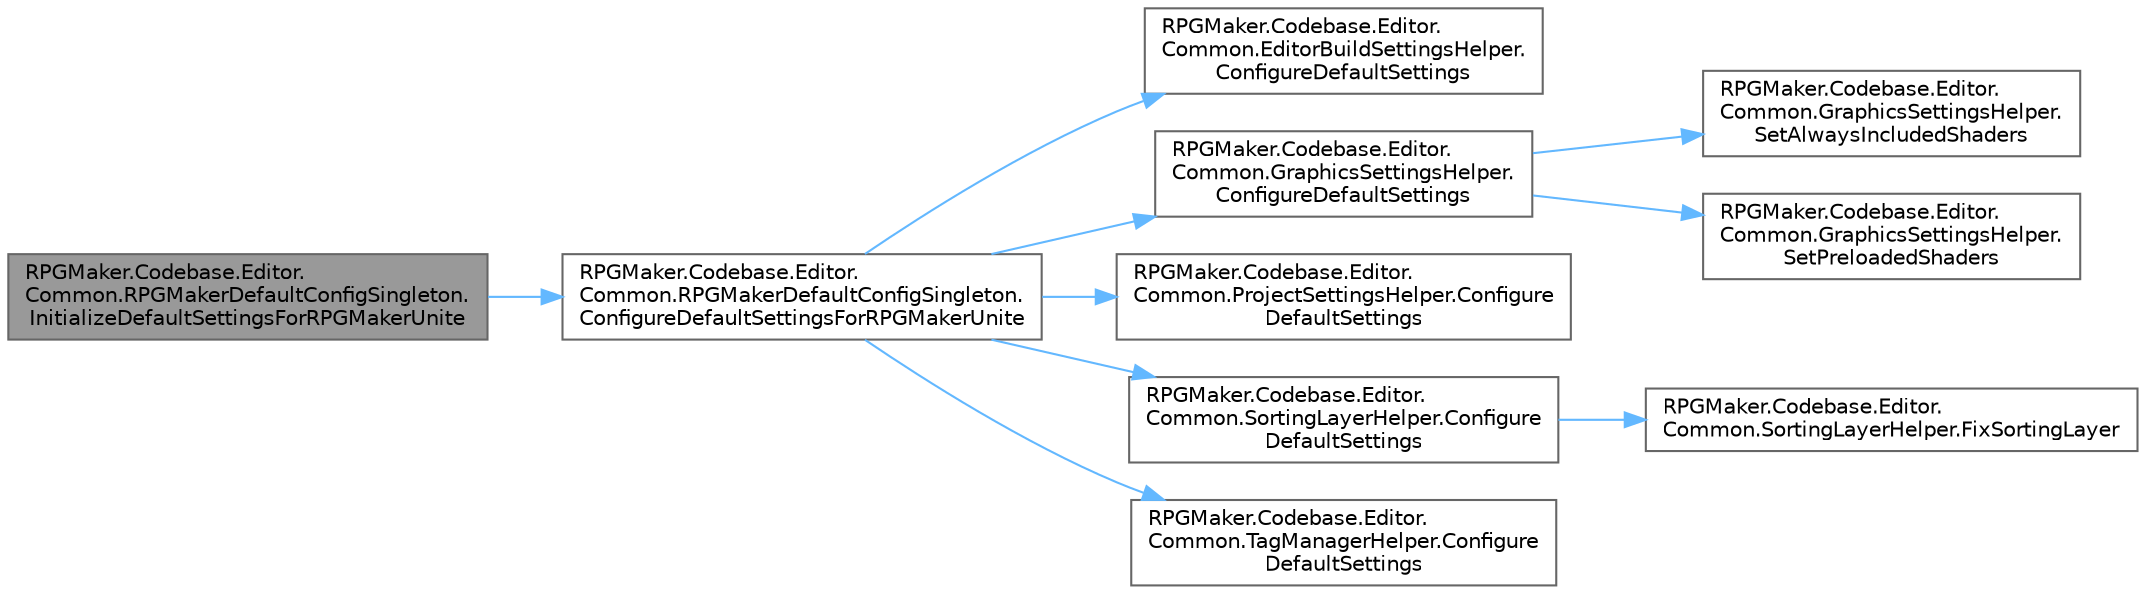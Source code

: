 digraph "RPGMaker.Codebase.Editor.Common.RPGMakerDefaultConfigSingleton.InitializeDefaultSettingsForRPGMakerUnite"
{
 // LATEX_PDF_SIZE
  bgcolor="transparent";
  edge [fontname=Helvetica,fontsize=10,labelfontname=Helvetica,labelfontsize=10];
  node [fontname=Helvetica,fontsize=10,shape=box,height=0.2,width=0.4];
  rankdir="LR";
  Node1 [id="Node000001",label="RPGMaker.Codebase.Editor.\lCommon.RPGMakerDefaultConfigSingleton.\lInitializeDefaultSettingsForRPGMakerUnite",height=0.2,width=0.4,color="gray40", fillcolor="grey60", style="filled", fontcolor="black",tooltip="😁 ＲＰＧメーカー・ユナイトのための既定設定の初期化"];
  Node1 -> Node2 [id="edge1_Node000001_Node000002",color="steelblue1",style="solid",tooltip=" "];
  Node2 [id="Node000002",label="RPGMaker.Codebase.Editor.\lCommon.RPGMakerDefaultConfigSingleton.\lConfigureDefaultSettingsForRPGMakerUnite",height=0.2,width=0.4,color="grey40", fillcolor="white", style="filled",URL="$d0/de0/class_r_p_g_maker_1_1_codebase_1_1_editor_1_1_common_1_1_r_p_g_maker_default_config_singleton.html#a666846063103e4b9fec68779f295a650",tooltip="😁 ＲＰＧメーカー・ユナイトのための既定設定設定"];
  Node2 -> Node3 [id="edge2_Node000002_Node000003",color="steelblue1",style="solid",tooltip=" "];
  Node3 [id="Node000003",label="RPGMaker.Codebase.Editor.\lCommon.EditorBuildSettingsHelper.\lConfigureDefaultSettings",height=0.2,width=0.4,color="grey40", fillcolor="white", style="filled",URL="$d0/d27/class_r_p_g_maker_1_1_codebase_1_1_editor_1_1_common_1_1_editor_build_settings_helper.html#a25987f4b02dc4b8983ae6521fcd00bdd",tooltip="😁 設定デフォルト設定"];
  Node2 -> Node4 [id="edge3_Node000002_Node000004",color="steelblue1",style="solid",tooltip=" "];
  Node4 [id="Node000004",label="RPGMaker.Codebase.Editor.\lCommon.GraphicsSettingsHelper.\lConfigureDefaultSettings",height=0.2,width=0.4,color="grey40", fillcolor="white", style="filled",URL="$dd/dec/class_r_p_g_maker_1_1_codebase_1_1_editor_1_1_common_1_1_graphics_settings_helper.html#a126351c2a0b85b68ac83fd37088e47b6",tooltip="😁 デフォルト設定設定"];
  Node4 -> Node5 [id="edge4_Node000004_Node000005",color="steelblue1",style="solid",tooltip=" "];
  Node5 [id="Node000005",label="RPGMaker.Codebase.Editor.\lCommon.GraphicsSettingsHelper.\lSetAlwaysIncludedShaders",height=0.2,width=0.4,color="grey40", fillcolor="white", style="filled",URL="$dd/dec/class_r_p_g_maker_1_1_codebase_1_1_editor_1_1_common_1_1_graphics_settings_helper.html#a288bd75966e7d1771ebee0bb0667ca1f",tooltip="😁 いつも含んでいるシェーダー設定"];
  Node4 -> Node6 [id="edge5_Node000004_Node000006",color="steelblue1",style="solid",tooltip=" "];
  Node6 [id="Node000006",label="RPGMaker.Codebase.Editor.\lCommon.GraphicsSettingsHelper.\lSetPreloadedShaders",height=0.2,width=0.4,color="grey40", fillcolor="white", style="filled",URL="$dd/dec/class_r_p_g_maker_1_1_codebase_1_1_editor_1_1_common_1_1_graphics_settings_helper.html#ade588b4edf8e24dc122a730437263e39",tooltip="😁 前読込済みシェーダー設定"];
  Node2 -> Node7 [id="edge6_Node000002_Node000007",color="steelblue1",style="solid",tooltip=" "];
  Node7 [id="Node000007",label="RPGMaker.Codebase.Editor.\lCommon.ProjectSettingsHelper.Configure\lDefaultSettings",height=0.2,width=0.4,color="grey40", fillcolor="white", style="filled",URL="$d2/d22/class_r_p_g_maker_1_1_codebase_1_1_editor_1_1_common_1_1_project_settings_helper.html#abb24575433950413f99da397f7da3a58",tooltip="😁 デフォルト設定設定"];
  Node2 -> Node8 [id="edge7_Node000002_Node000008",color="steelblue1",style="solid",tooltip=" "];
  Node8 [id="Node000008",label="RPGMaker.Codebase.Editor.\lCommon.SortingLayerHelper.Configure\lDefaultSettings",height=0.2,width=0.4,color="grey40", fillcolor="white", style="filled",URL="$da/d30/class_r_p_g_maker_1_1_codebase_1_1_editor_1_1_common_1_1_sorting_layer_helper.html#a3fd58e73f5a0c865d0f75ec00f2caeff",tooltip="😁 既定設定設定"];
  Node8 -> Node9 [id="edge8_Node000008_Node000009",color="steelblue1",style="solid",tooltip=" "];
  Node9 [id="Node000009",label="RPGMaker.Codebase.Editor.\lCommon.SortingLayerHelper.FixSortingLayer",height=0.2,width=0.4,color="grey40", fillcolor="white", style="filled",URL="$da/d30/class_r_p_g_maker_1_1_codebase_1_1_editor_1_1_common_1_1_sorting_layer_helper.html#ab12df90c40092d8f5cdb1dee38716c94",tooltip="😁 Note: expected to add sorting layer from lower index."];
  Node2 -> Node10 [id="edge9_Node000002_Node000010",color="steelblue1",style="solid",tooltip=" "];
  Node10 [id="Node000010",label="RPGMaker.Codebase.Editor.\lCommon.TagManagerHelper.Configure\lDefaultSettings",height=0.2,width=0.4,color="grey40", fillcolor="white", style="filled",URL="$d4/dd0/class_r_p_g_maker_1_1_codebase_1_1_editor_1_1_common_1_1_tag_manager_helper.html#a31290e7d030420afea0951347b92da23",tooltip="😁 既定設定設定"];
}
